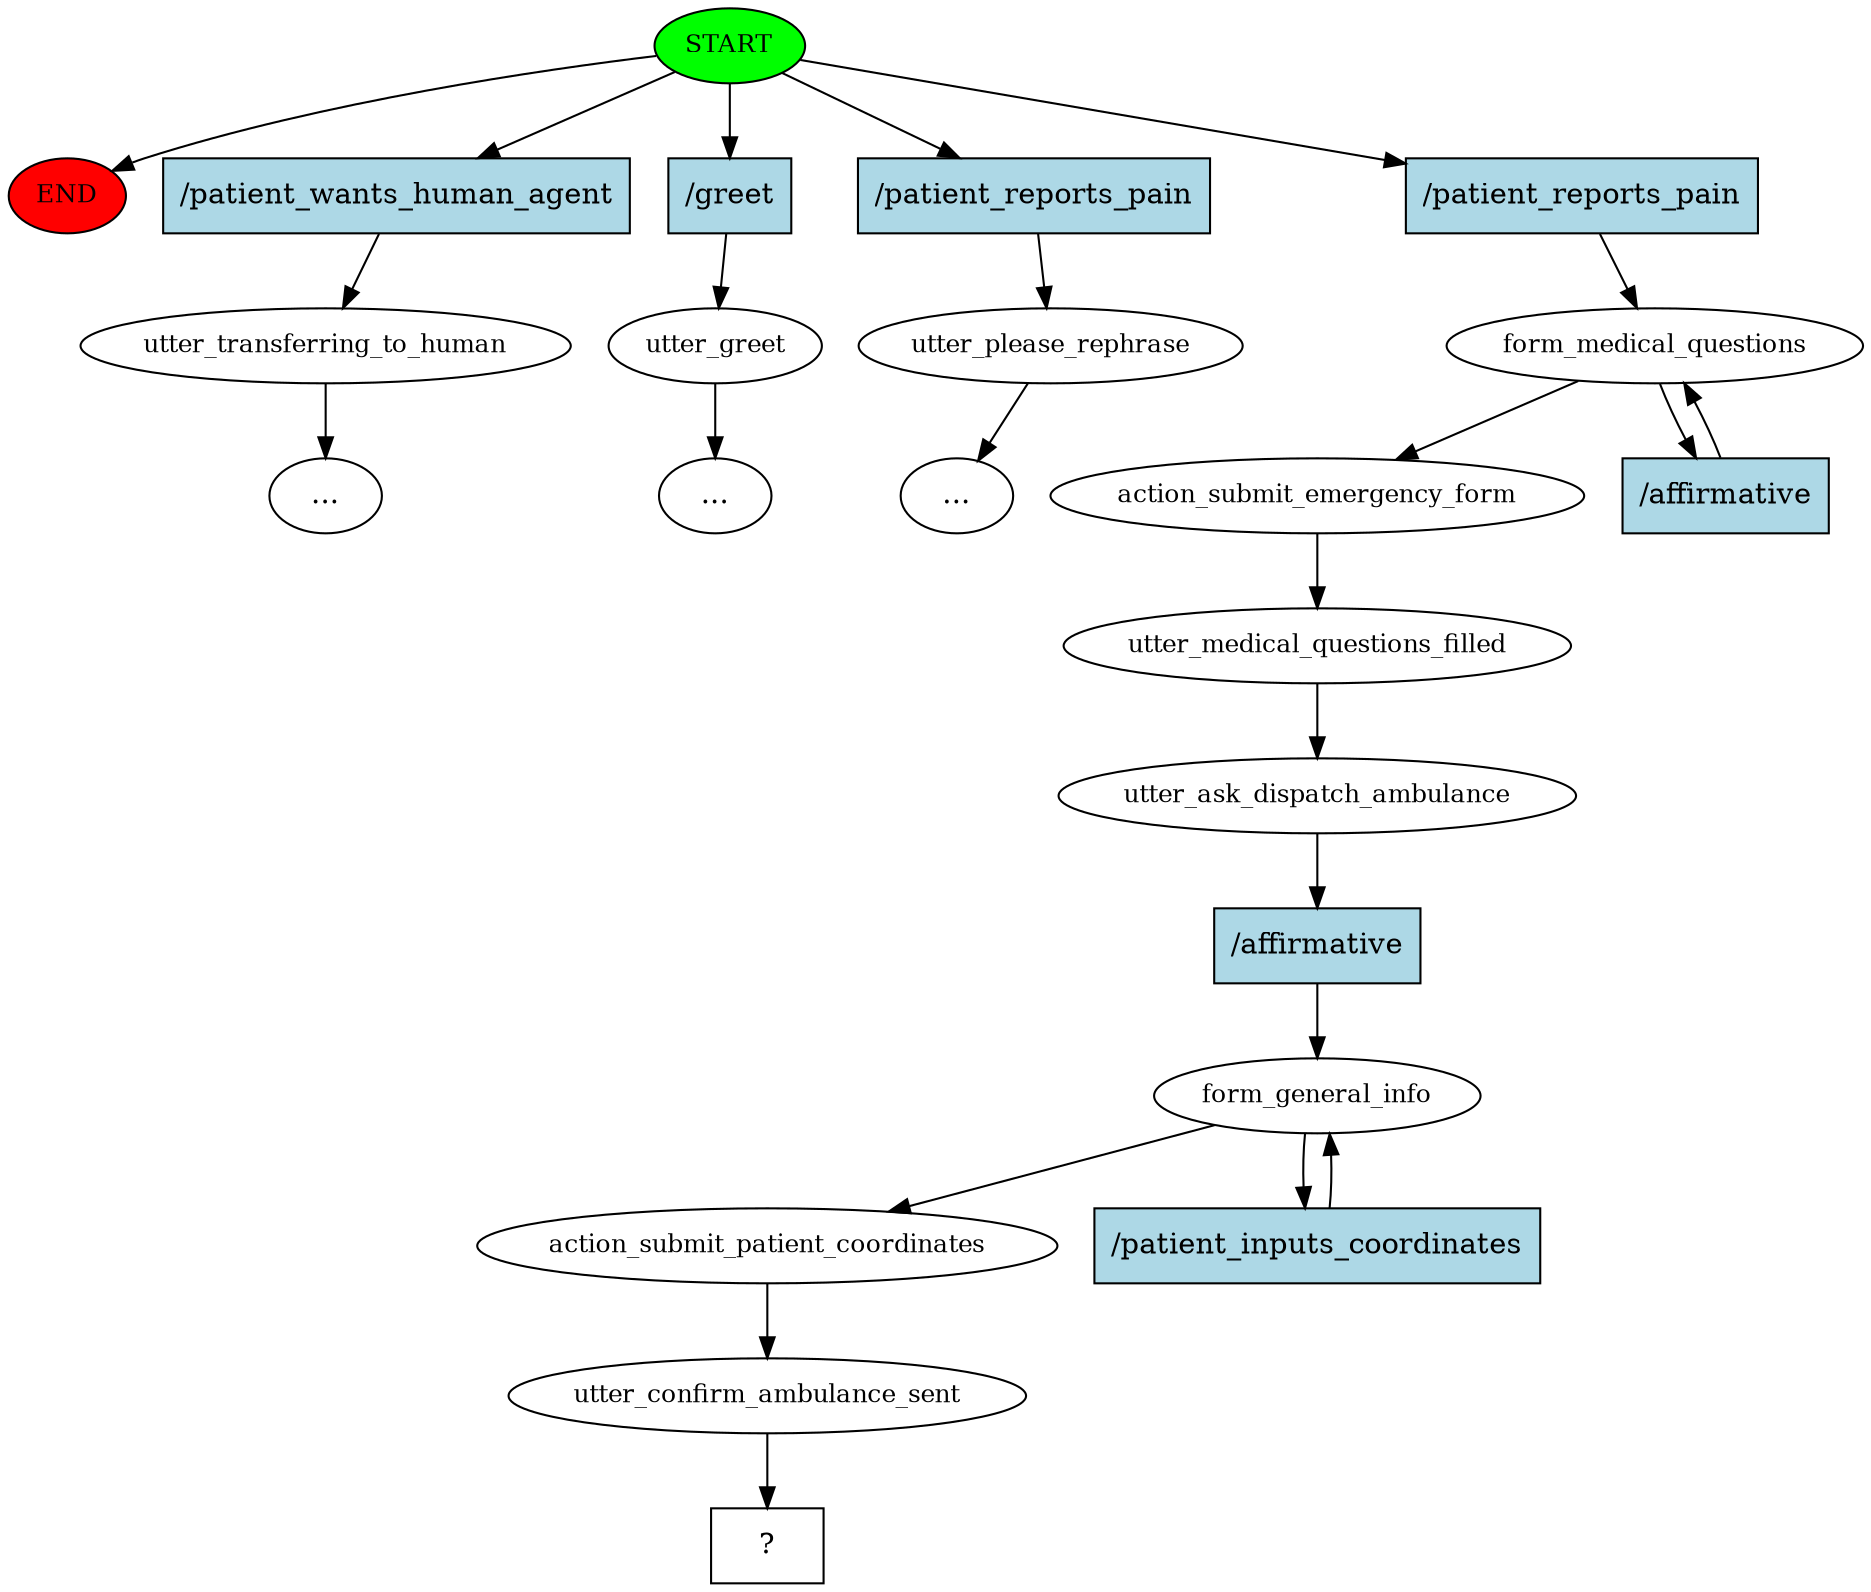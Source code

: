 digraph  {
0 [class="start active", fillcolor=green, fontsize=12, label=START, style=filled];
"-1" [class=end, fillcolor=red, fontsize=12, label=END, style=filled];
1 [class="", fontsize=12, label=utter_transferring_to_human];
"-3" [class=ellipsis, label="..."];
2 [class="", fontsize=12, label=utter_greet];
"-5" [class=ellipsis, label="..."];
4 [class="", fontsize=12, label=utter_please_rephrase];
"-6" [class=ellipsis, label="..."];
5 [class=active, fontsize=12, label=form_medical_questions];
16 [class=active, fontsize=12, label=action_submit_emergency_form];
17 [class=active, fontsize=12, label=utter_medical_questions_filled];
18 [class=active, fontsize=12, label=utter_ask_dispatch_ambulance];
19 [class=active, fontsize=12, label=form_general_info];
22 [class=active, fontsize=12, label=action_submit_patient_coordinates];
23 [class=active, fontsize=12, label=utter_confirm_ambulance_sent];
24 [class="intent dashed active", label="  ?  ", shape=rect];
25 [class=intent, fillcolor=lightblue, label="/patient_wants_human_agent", shape=rect, style=filled];
26 [class=intent, fillcolor=lightblue, label="/greet", shape=rect, style=filled];
27 [class=intent, fillcolor=lightblue, label="/patient_reports_pain", shape=rect, style=filled];
28 [class="intent active", fillcolor=lightblue, label="/patient_reports_pain", shape=rect, style=filled];
29 [class="intent active", fillcolor=lightblue, label="/affirmative", shape=rect, style=filled];
30 [class="intent active", fillcolor=lightblue, label="/affirmative", shape=rect, style=filled];
31 [class="intent active", fillcolor=lightblue, label="/patient_inputs_coordinates", shape=rect, style=filled];
0 -> "-1"  [class="", key=NONE, label=""];
0 -> 25  [class="", key=0];
0 -> 26  [class="", key=0];
0 -> 27  [class="", key=0];
0 -> 28  [class=active, key=0];
1 -> "-3"  [class="", key=NONE, label=""];
2 -> "-5"  [class="", key=NONE, label=""];
4 -> "-6"  [class="", key=NONE, label=""];
5 -> 16  [class=active, key=NONE, label=""];
5 -> 29  [class=active, key=0];
16 -> 17  [class=active, key=NONE, label=""];
17 -> 18  [class=active, key=NONE, label=""];
18 -> 30  [class=active, key=0];
19 -> 22  [class=active, key=NONE, label=""];
19 -> 31  [class=active, key=0];
22 -> 23  [class=active, key=NONE, label=""];
23 -> 24  [class=active, key=NONE, label=""];
25 -> 1  [class="", key=0];
26 -> 2  [class="", key=0];
27 -> 4  [class="", key=0];
28 -> 5  [class=active, key=0];
29 -> 5  [class=active, key=0];
30 -> 19  [class=active, key=0];
31 -> 19  [class=active, key=0];
}
